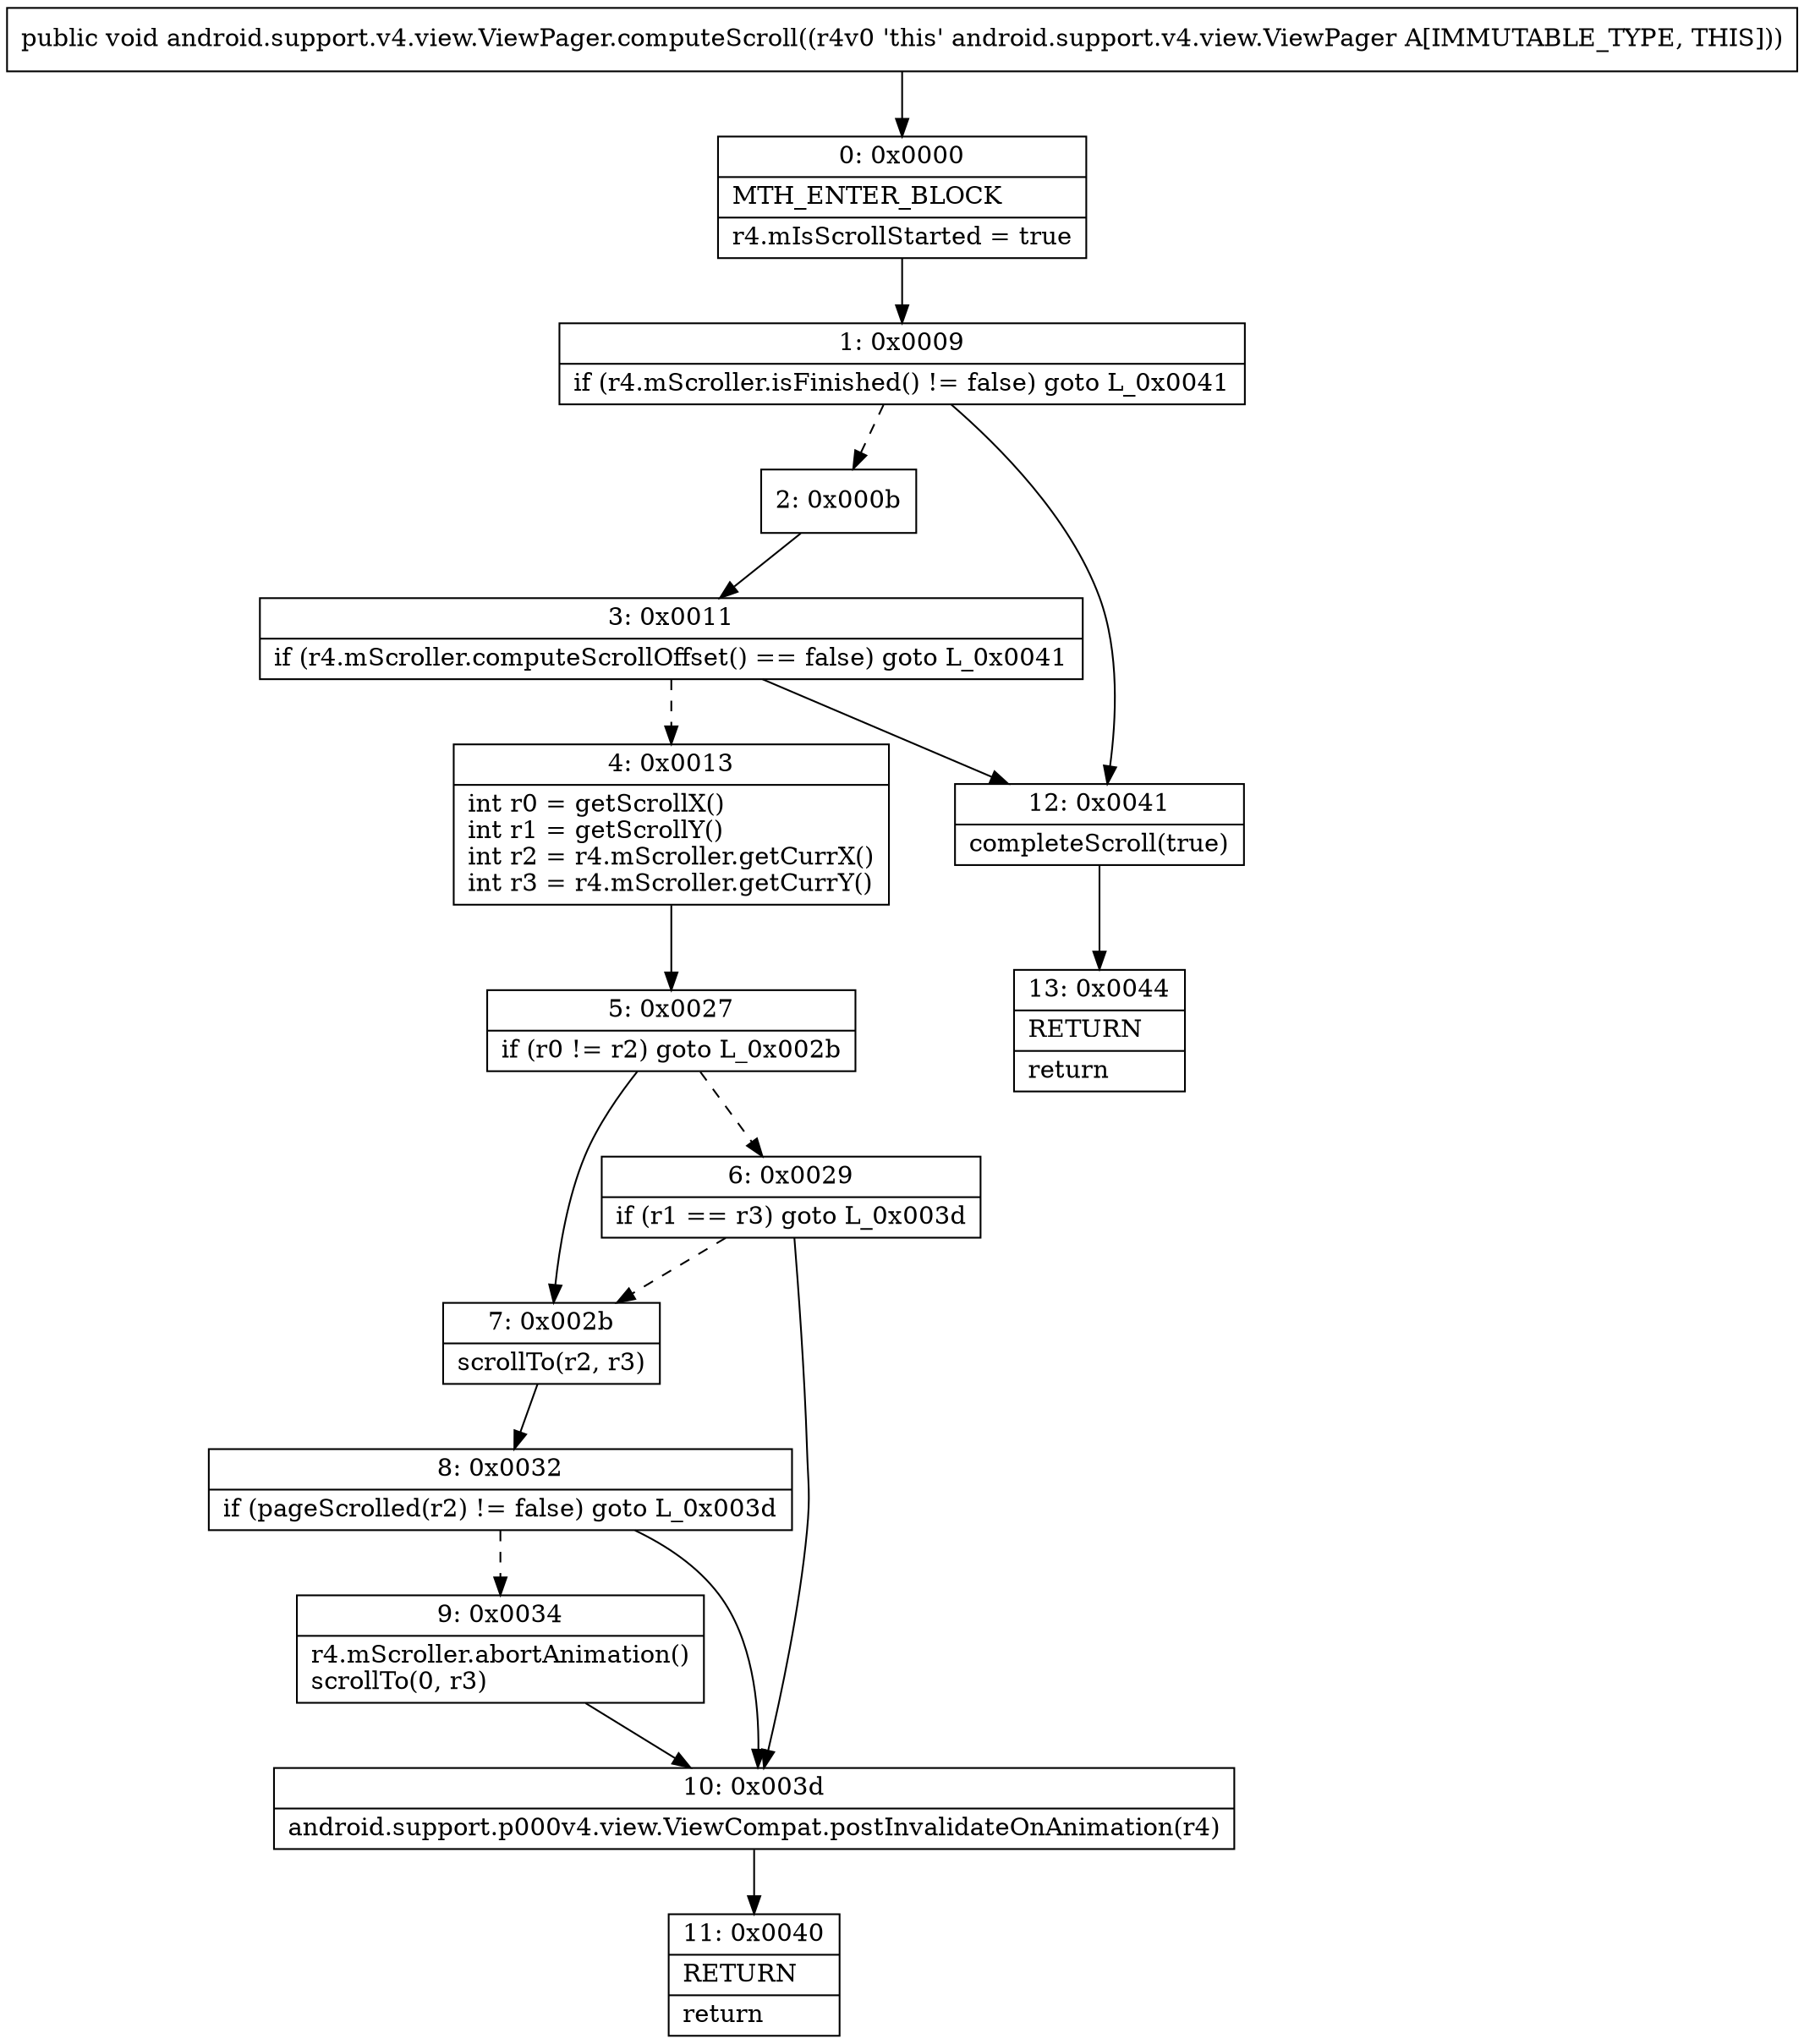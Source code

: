 digraph "CFG forandroid.support.v4.view.ViewPager.computeScroll()V" {
Node_0 [shape=record,label="{0\:\ 0x0000|MTH_ENTER_BLOCK\l|r4.mIsScrollStarted = true\l}"];
Node_1 [shape=record,label="{1\:\ 0x0009|if (r4.mScroller.isFinished() != false) goto L_0x0041\l}"];
Node_2 [shape=record,label="{2\:\ 0x000b}"];
Node_3 [shape=record,label="{3\:\ 0x0011|if (r4.mScroller.computeScrollOffset() == false) goto L_0x0041\l}"];
Node_4 [shape=record,label="{4\:\ 0x0013|int r0 = getScrollX()\lint r1 = getScrollY()\lint r2 = r4.mScroller.getCurrX()\lint r3 = r4.mScroller.getCurrY()\l}"];
Node_5 [shape=record,label="{5\:\ 0x0027|if (r0 != r2) goto L_0x002b\l}"];
Node_6 [shape=record,label="{6\:\ 0x0029|if (r1 == r3) goto L_0x003d\l}"];
Node_7 [shape=record,label="{7\:\ 0x002b|scrollTo(r2, r3)\l}"];
Node_8 [shape=record,label="{8\:\ 0x0032|if (pageScrolled(r2) != false) goto L_0x003d\l}"];
Node_9 [shape=record,label="{9\:\ 0x0034|r4.mScroller.abortAnimation()\lscrollTo(0, r3)\l}"];
Node_10 [shape=record,label="{10\:\ 0x003d|android.support.p000v4.view.ViewCompat.postInvalidateOnAnimation(r4)\l}"];
Node_11 [shape=record,label="{11\:\ 0x0040|RETURN\l|return\l}"];
Node_12 [shape=record,label="{12\:\ 0x0041|completeScroll(true)\l}"];
Node_13 [shape=record,label="{13\:\ 0x0044|RETURN\l|return\l}"];
MethodNode[shape=record,label="{public void android.support.v4.view.ViewPager.computeScroll((r4v0 'this' android.support.v4.view.ViewPager A[IMMUTABLE_TYPE, THIS])) }"];
MethodNode -> Node_0;
Node_0 -> Node_1;
Node_1 -> Node_2[style=dashed];
Node_1 -> Node_12;
Node_2 -> Node_3;
Node_3 -> Node_4[style=dashed];
Node_3 -> Node_12;
Node_4 -> Node_5;
Node_5 -> Node_6[style=dashed];
Node_5 -> Node_7;
Node_6 -> Node_7[style=dashed];
Node_6 -> Node_10;
Node_7 -> Node_8;
Node_8 -> Node_9[style=dashed];
Node_8 -> Node_10;
Node_9 -> Node_10;
Node_10 -> Node_11;
Node_12 -> Node_13;
}

